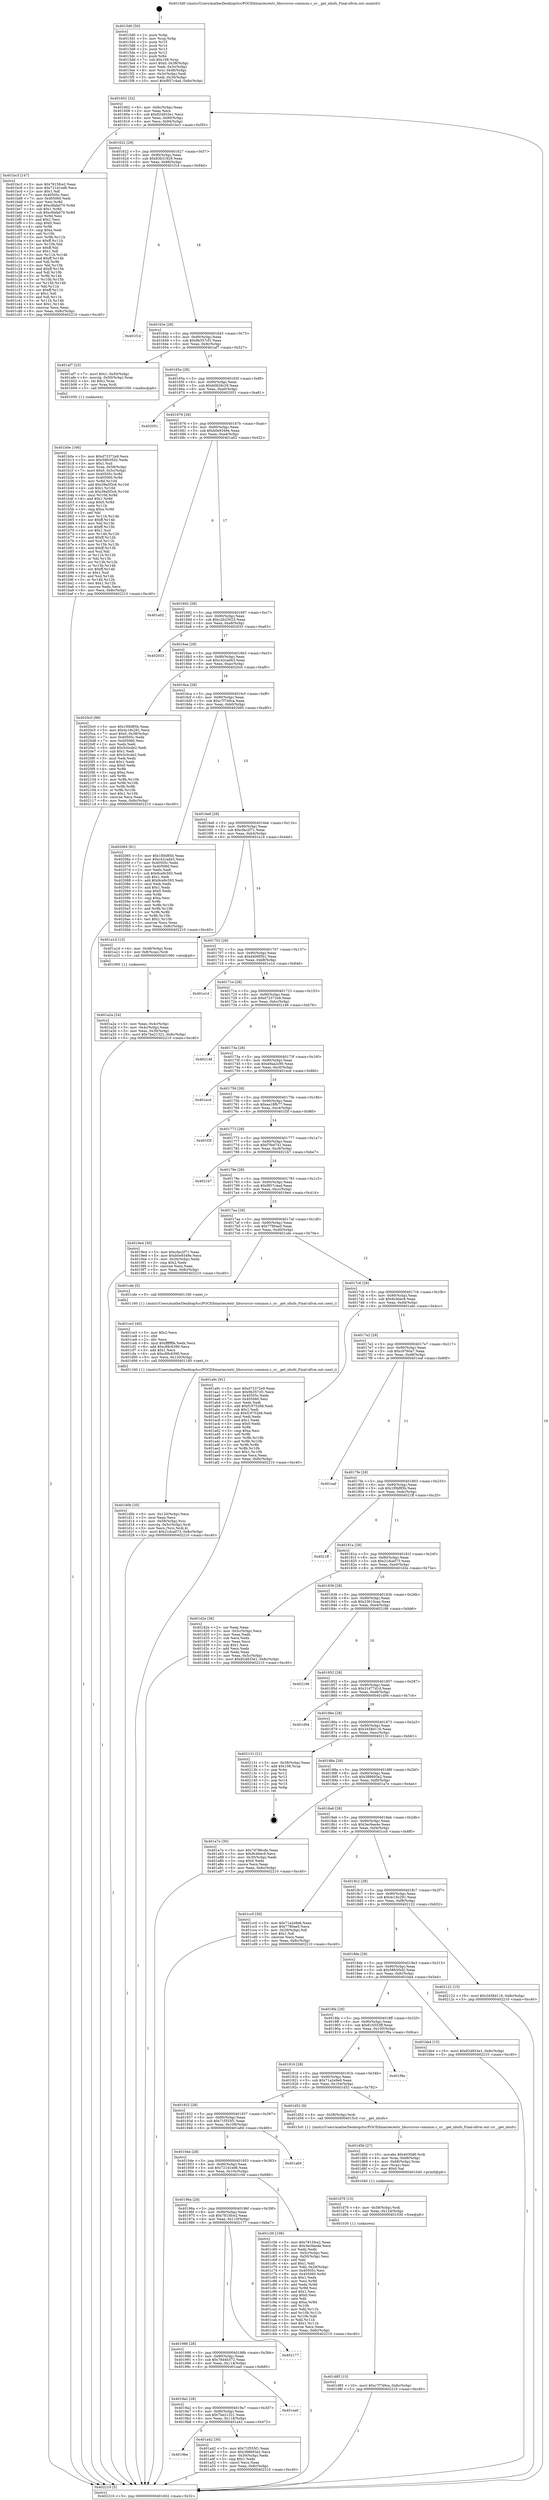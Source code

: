 digraph "0x4015d0" {
  label = "0x4015d0 (/mnt/c/Users/mathe/Desktop/tcc/POCII/binaries/extr_libuvsrcuv-common.c_uv__get_nbufs_Final-ollvm.out::main(0))"
  labelloc = "t"
  node[shape=record]

  Entry [label="",width=0.3,height=0.3,shape=circle,fillcolor=black,style=filled]
  "0x401602" [label="{
     0x401602 [32]\l
     | [instrs]\l
     &nbsp;&nbsp;0x401602 \<+6\>: mov -0x8c(%rbp),%eax\l
     &nbsp;&nbsp;0x401608 \<+2\>: mov %eax,%ecx\l
     &nbsp;&nbsp;0x40160a \<+6\>: sub $0x824833e1,%ecx\l
     &nbsp;&nbsp;0x401610 \<+6\>: mov %eax,-0x90(%rbp)\l
     &nbsp;&nbsp;0x401616 \<+6\>: mov %ecx,-0x94(%rbp)\l
     &nbsp;&nbsp;0x40161c \<+6\>: je 0000000000401bc3 \<main+0x5f3\>\l
  }"]
  "0x401bc3" [label="{
     0x401bc3 [147]\l
     | [instrs]\l
     &nbsp;&nbsp;0x401bc3 \<+5\>: mov $0x7815fce2,%eax\l
     &nbsp;&nbsp;0x401bc8 \<+5\>: mov $0x721d1ed6,%ecx\l
     &nbsp;&nbsp;0x401bcd \<+2\>: mov $0x1,%dl\l
     &nbsp;&nbsp;0x401bcf \<+7\>: mov 0x40505c,%esi\l
     &nbsp;&nbsp;0x401bd6 \<+7\>: mov 0x405060,%edi\l
     &nbsp;&nbsp;0x401bdd \<+3\>: mov %esi,%r8d\l
     &nbsp;&nbsp;0x401be0 \<+7\>: add $0xc6bfa070,%r8d\l
     &nbsp;&nbsp;0x401be7 \<+4\>: sub $0x1,%r8d\l
     &nbsp;&nbsp;0x401beb \<+7\>: sub $0xc6bfa070,%r8d\l
     &nbsp;&nbsp;0x401bf2 \<+4\>: imul %r8d,%esi\l
     &nbsp;&nbsp;0x401bf6 \<+3\>: and $0x1,%esi\l
     &nbsp;&nbsp;0x401bf9 \<+3\>: cmp $0x0,%esi\l
     &nbsp;&nbsp;0x401bfc \<+4\>: sete %r9b\l
     &nbsp;&nbsp;0x401c00 \<+3\>: cmp $0xa,%edi\l
     &nbsp;&nbsp;0x401c03 \<+4\>: setl %r10b\l
     &nbsp;&nbsp;0x401c07 \<+3\>: mov %r9b,%r11b\l
     &nbsp;&nbsp;0x401c0a \<+4\>: xor $0xff,%r11b\l
     &nbsp;&nbsp;0x401c0e \<+3\>: mov %r10b,%bl\l
     &nbsp;&nbsp;0x401c11 \<+3\>: xor $0xff,%bl\l
     &nbsp;&nbsp;0x401c14 \<+3\>: xor $0x1,%dl\l
     &nbsp;&nbsp;0x401c17 \<+3\>: mov %r11b,%r14b\l
     &nbsp;&nbsp;0x401c1a \<+4\>: and $0xff,%r14b\l
     &nbsp;&nbsp;0x401c1e \<+3\>: and %dl,%r9b\l
     &nbsp;&nbsp;0x401c21 \<+3\>: mov %bl,%r15b\l
     &nbsp;&nbsp;0x401c24 \<+4\>: and $0xff,%r15b\l
     &nbsp;&nbsp;0x401c28 \<+3\>: and %dl,%r10b\l
     &nbsp;&nbsp;0x401c2b \<+3\>: or %r9b,%r14b\l
     &nbsp;&nbsp;0x401c2e \<+3\>: or %r10b,%r15b\l
     &nbsp;&nbsp;0x401c31 \<+3\>: xor %r15b,%r14b\l
     &nbsp;&nbsp;0x401c34 \<+3\>: or %bl,%r11b\l
     &nbsp;&nbsp;0x401c37 \<+4\>: xor $0xff,%r11b\l
     &nbsp;&nbsp;0x401c3b \<+3\>: or $0x1,%dl\l
     &nbsp;&nbsp;0x401c3e \<+3\>: and %dl,%r11b\l
     &nbsp;&nbsp;0x401c41 \<+3\>: or %r11b,%r14b\l
     &nbsp;&nbsp;0x401c44 \<+4\>: test $0x1,%r14b\l
     &nbsp;&nbsp;0x401c48 \<+3\>: cmovne %ecx,%eax\l
     &nbsp;&nbsp;0x401c4b \<+6\>: mov %eax,-0x8c(%rbp)\l
     &nbsp;&nbsp;0x401c51 \<+5\>: jmp 0000000000402210 \<main+0xc40\>\l
  }"]
  "0x401622" [label="{
     0x401622 [28]\l
     | [instrs]\l
     &nbsp;&nbsp;0x401622 \<+5\>: jmp 0000000000401627 \<main+0x57\>\l
     &nbsp;&nbsp;0x401627 \<+6\>: mov -0x90(%rbp),%eax\l
     &nbsp;&nbsp;0x40162d \<+5\>: sub $0x83b31829,%eax\l
     &nbsp;&nbsp;0x401632 \<+6\>: mov %eax,-0x98(%rbp)\l
     &nbsp;&nbsp;0x401638 \<+6\>: je 0000000000401f1d \<main+0x94d\>\l
  }"]
  Exit [label="",width=0.3,height=0.3,shape=circle,fillcolor=black,style=filled,peripheries=2]
  "0x401f1d" [label="{
     0x401f1d\l
  }", style=dashed]
  "0x40163e" [label="{
     0x40163e [28]\l
     | [instrs]\l
     &nbsp;&nbsp;0x40163e \<+5\>: jmp 0000000000401643 \<main+0x73\>\l
     &nbsp;&nbsp;0x401643 \<+6\>: mov -0x90(%rbp),%eax\l
     &nbsp;&nbsp;0x401649 \<+5\>: sub $0x9b357cf1,%eax\l
     &nbsp;&nbsp;0x40164e \<+6\>: mov %eax,-0x9c(%rbp)\l
     &nbsp;&nbsp;0x401654 \<+6\>: je 0000000000401af7 \<main+0x527\>\l
  }"]
  "0x401d85" [label="{
     0x401d85 [15]\l
     | [instrs]\l
     &nbsp;&nbsp;0x401d85 \<+10\>: movl $0xc7f749ca,-0x8c(%rbp)\l
     &nbsp;&nbsp;0x401d8f \<+5\>: jmp 0000000000402210 \<main+0xc40\>\l
  }"]
  "0x401af7" [label="{
     0x401af7 [23]\l
     | [instrs]\l
     &nbsp;&nbsp;0x401af7 \<+7\>: movl $0x1,-0x50(%rbp)\l
     &nbsp;&nbsp;0x401afe \<+4\>: movslq -0x50(%rbp),%rax\l
     &nbsp;&nbsp;0x401b02 \<+4\>: shl $0x2,%rax\l
     &nbsp;&nbsp;0x401b06 \<+3\>: mov %rax,%rdi\l
     &nbsp;&nbsp;0x401b09 \<+5\>: call 0000000000401050 \<malloc@plt\>\l
     | [calls]\l
     &nbsp;&nbsp;0x401050 \{1\} (unknown)\l
  }"]
  "0x40165a" [label="{
     0x40165a [28]\l
     | [instrs]\l
     &nbsp;&nbsp;0x40165a \<+5\>: jmp 000000000040165f \<main+0x8f\>\l
     &nbsp;&nbsp;0x40165f \<+6\>: mov -0x90(%rbp),%eax\l
     &nbsp;&nbsp;0x401665 \<+5\>: sub $0xb0626c29,%eax\l
     &nbsp;&nbsp;0x40166a \<+6\>: mov %eax,-0xa0(%rbp)\l
     &nbsp;&nbsp;0x401670 \<+6\>: je 0000000000402051 \<main+0xa81\>\l
  }"]
  "0x401d76" [label="{
     0x401d76 [15]\l
     | [instrs]\l
     &nbsp;&nbsp;0x401d76 \<+4\>: mov -0x58(%rbp),%rdi\l
     &nbsp;&nbsp;0x401d7a \<+6\>: mov %eax,-0x124(%rbp)\l
     &nbsp;&nbsp;0x401d80 \<+5\>: call 0000000000401030 \<free@plt\>\l
     | [calls]\l
     &nbsp;&nbsp;0x401030 \{1\} (unknown)\l
  }"]
  "0x402051" [label="{
     0x402051\l
  }", style=dashed]
  "0x401676" [label="{
     0x401676 [28]\l
     | [instrs]\l
     &nbsp;&nbsp;0x401676 \<+5\>: jmp 000000000040167b \<main+0xab\>\l
     &nbsp;&nbsp;0x40167b \<+6\>: mov -0x90(%rbp),%eax\l
     &nbsp;&nbsp;0x401681 \<+5\>: sub $0xb0e9349e,%eax\l
     &nbsp;&nbsp;0x401686 \<+6\>: mov %eax,-0xa4(%rbp)\l
     &nbsp;&nbsp;0x40168c \<+6\>: je 0000000000401a02 \<main+0x432\>\l
  }"]
  "0x401d5b" [label="{
     0x401d5b [27]\l
     | [instrs]\l
     &nbsp;&nbsp;0x401d5b \<+10\>: movabs $0x4030d6,%rdi\l
     &nbsp;&nbsp;0x401d65 \<+4\>: mov %rax,-0x68(%rbp)\l
     &nbsp;&nbsp;0x401d69 \<+4\>: mov -0x68(%rbp),%rax\l
     &nbsp;&nbsp;0x401d6d \<+2\>: mov (%rax),%esi\l
     &nbsp;&nbsp;0x401d6f \<+2\>: mov $0x0,%al\l
     &nbsp;&nbsp;0x401d71 \<+5\>: call 0000000000401040 \<printf@plt\>\l
     | [calls]\l
     &nbsp;&nbsp;0x401040 \{1\} (unknown)\l
  }"]
  "0x401a02" [label="{
     0x401a02\l
  }", style=dashed]
  "0x401692" [label="{
     0x401692 [28]\l
     | [instrs]\l
     &nbsp;&nbsp;0x401692 \<+5\>: jmp 0000000000401697 \<main+0xc7\>\l
     &nbsp;&nbsp;0x401697 \<+6\>: mov -0x90(%rbp),%eax\l
     &nbsp;&nbsp;0x40169d \<+5\>: sub $0xc2b25023,%eax\l
     &nbsp;&nbsp;0x4016a2 \<+6\>: mov %eax,-0xa8(%rbp)\l
     &nbsp;&nbsp;0x4016a8 \<+6\>: je 0000000000402033 \<main+0xa63\>\l
  }"]
  "0x401d0b" [label="{
     0x401d0b [35]\l
     | [instrs]\l
     &nbsp;&nbsp;0x401d0b \<+6\>: mov -0x120(%rbp),%ecx\l
     &nbsp;&nbsp;0x401d11 \<+3\>: imul %eax,%ecx\l
     &nbsp;&nbsp;0x401d14 \<+4\>: mov -0x58(%rbp),%rsi\l
     &nbsp;&nbsp;0x401d18 \<+4\>: movslq -0x5c(%rbp),%rdi\l
     &nbsp;&nbsp;0x401d1c \<+3\>: mov %ecx,(%rsi,%rdi,4)\l
     &nbsp;&nbsp;0x401d1f \<+10\>: movl $0x21dca073,-0x8c(%rbp)\l
     &nbsp;&nbsp;0x401d29 \<+5\>: jmp 0000000000402210 \<main+0xc40\>\l
  }"]
  "0x402033" [label="{
     0x402033\l
  }", style=dashed]
  "0x4016ae" [label="{
     0x4016ae [28]\l
     | [instrs]\l
     &nbsp;&nbsp;0x4016ae \<+5\>: jmp 00000000004016b3 \<main+0xe3\>\l
     &nbsp;&nbsp;0x4016b3 \<+6\>: mov -0x90(%rbp),%eax\l
     &nbsp;&nbsp;0x4016b9 \<+5\>: sub $0xc42cad43,%eax\l
     &nbsp;&nbsp;0x4016be \<+6\>: mov %eax,-0xac(%rbp)\l
     &nbsp;&nbsp;0x4016c4 \<+6\>: je 00000000004020c0 \<main+0xaf0\>\l
  }"]
  "0x401ce3" [label="{
     0x401ce3 [40]\l
     | [instrs]\l
     &nbsp;&nbsp;0x401ce3 \<+5\>: mov $0x2,%ecx\l
     &nbsp;&nbsp;0x401ce8 \<+1\>: cltd\l
     &nbsp;&nbsp;0x401ce9 \<+2\>: idiv %ecx\l
     &nbsp;&nbsp;0x401ceb \<+6\>: imul $0xfffffffe,%edx,%ecx\l
     &nbsp;&nbsp;0x401cf1 \<+6\>: add $0xc89c6390,%ecx\l
     &nbsp;&nbsp;0x401cf7 \<+3\>: add $0x1,%ecx\l
     &nbsp;&nbsp;0x401cfa \<+6\>: sub $0xc89c6390,%ecx\l
     &nbsp;&nbsp;0x401d00 \<+6\>: mov %ecx,-0x120(%rbp)\l
     &nbsp;&nbsp;0x401d06 \<+5\>: call 0000000000401160 \<next_i\>\l
     | [calls]\l
     &nbsp;&nbsp;0x401160 \{1\} (/mnt/c/Users/mathe/Desktop/tcc/POCII/binaries/extr_libuvsrcuv-common.c_uv__get_nbufs_Final-ollvm.out::next_i)\l
  }"]
  "0x4020c0" [label="{
     0x4020c0 [98]\l
     | [instrs]\l
     &nbsp;&nbsp;0x4020c0 \<+5\>: mov $0x1f0bf85b,%eax\l
     &nbsp;&nbsp;0x4020c5 \<+5\>: mov $0x4c16c291,%ecx\l
     &nbsp;&nbsp;0x4020ca \<+7\>: movl $0x0,-0x38(%rbp)\l
     &nbsp;&nbsp;0x4020d1 \<+7\>: mov 0x40505c,%edx\l
     &nbsp;&nbsp;0x4020d8 \<+7\>: mov 0x405060,%esi\l
     &nbsp;&nbsp;0x4020df \<+2\>: mov %edx,%edi\l
     &nbsp;&nbsp;0x4020e1 \<+6\>: add $0x5c0cde2,%edi\l
     &nbsp;&nbsp;0x4020e7 \<+3\>: sub $0x1,%edi\l
     &nbsp;&nbsp;0x4020ea \<+6\>: sub $0x5c0cde2,%edi\l
     &nbsp;&nbsp;0x4020f0 \<+3\>: imul %edi,%edx\l
     &nbsp;&nbsp;0x4020f3 \<+3\>: and $0x1,%edx\l
     &nbsp;&nbsp;0x4020f6 \<+3\>: cmp $0x0,%edx\l
     &nbsp;&nbsp;0x4020f9 \<+4\>: sete %r8b\l
     &nbsp;&nbsp;0x4020fd \<+3\>: cmp $0xa,%esi\l
     &nbsp;&nbsp;0x402100 \<+4\>: setl %r9b\l
     &nbsp;&nbsp;0x402104 \<+3\>: mov %r8b,%r10b\l
     &nbsp;&nbsp;0x402107 \<+3\>: and %r9b,%r10b\l
     &nbsp;&nbsp;0x40210a \<+3\>: xor %r9b,%r8b\l
     &nbsp;&nbsp;0x40210d \<+3\>: or %r8b,%r10b\l
     &nbsp;&nbsp;0x402110 \<+4\>: test $0x1,%r10b\l
     &nbsp;&nbsp;0x402114 \<+3\>: cmovne %ecx,%eax\l
     &nbsp;&nbsp;0x402117 \<+6\>: mov %eax,-0x8c(%rbp)\l
     &nbsp;&nbsp;0x40211d \<+5\>: jmp 0000000000402210 \<main+0xc40\>\l
  }"]
  "0x4016ca" [label="{
     0x4016ca [28]\l
     | [instrs]\l
     &nbsp;&nbsp;0x4016ca \<+5\>: jmp 00000000004016cf \<main+0xff\>\l
     &nbsp;&nbsp;0x4016cf \<+6\>: mov -0x90(%rbp),%eax\l
     &nbsp;&nbsp;0x4016d5 \<+5\>: sub $0xc7f749ca,%eax\l
     &nbsp;&nbsp;0x4016da \<+6\>: mov %eax,-0xb0(%rbp)\l
     &nbsp;&nbsp;0x4016e0 \<+6\>: je 0000000000402065 \<main+0xa95\>\l
  }"]
  "0x401b0e" [label="{
     0x401b0e [166]\l
     | [instrs]\l
     &nbsp;&nbsp;0x401b0e \<+5\>: mov $0xd72372e9,%ecx\l
     &nbsp;&nbsp;0x401b13 \<+5\>: mov $0x58fc05d2,%edx\l
     &nbsp;&nbsp;0x401b18 \<+3\>: mov $0x1,%sil\l
     &nbsp;&nbsp;0x401b1b \<+4\>: mov %rax,-0x58(%rbp)\l
     &nbsp;&nbsp;0x401b1f \<+7\>: movl $0x0,-0x5c(%rbp)\l
     &nbsp;&nbsp;0x401b26 \<+8\>: mov 0x40505c,%r8d\l
     &nbsp;&nbsp;0x401b2e \<+8\>: mov 0x405060,%r9d\l
     &nbsp;&nbsp;0x401b36 \<+3\>: mov %r8d,%r10d\l
     &nbsp;&nbsp;0x401b39 \<+7\>: add $0x39a5f3c6,%r10d\l
     &nbsp;&nbsp;0x401b40 \<+4\>: sub $0x1,%r10d\l
     &nbsp;&nbsp;0x401b44 \<+7\>: sub $0x39a5f3c6,%r10d\l
     &nbsp;&nbsp;0x401b4b \<+4\>: imul %r10d,%r8d\l
     &nbsp;&nbsp;0x401b4f \<+4\>: and $0x1,%r8d\l
     &nbsp;&nbsp;0x401b53 \<+4\>: cmp $0x0,%r8d\l
     &nbsp;&nbsp;0x401b57 \<+4\>: sete %r11b\l
     &nbsp;&nbsp;0x401b5b \<+4\>: cmp $0xa,%r9d\l
     &nbsp;&nbsp;0x401b5f \<+3\>: setl %bl\l
     &nbsp;&nbsp;0x401b62 \<+3\>: mov %r11b,%r14b\l
     &nbsp;&nbsp;0x401b65 \<+4\>: xor $0xff,%r14b\l
     &nbsp;&nbsp;0x401b69 \<+3\>: mov %bl,%r15b\l
     &nbsp;&nbsp;0x401b6c \<+4\>: xor $0xff,%r15b\l
     &nbsp;&nbsp;0x401b70 \<+4\>: xor $0x1,%sil\l
     &nbsp;&nbsp;0x401b74 \<+3\>: mov %r14b,%r12b\l
     &nbsp;&nbsp;0x401b77 \<+4\>: and $0xff,%r12b\l
     &nbsp;&nbsp;0x401b7b \<+3\>: and %sil,%r11b\l
     &nbsp;&nbsp;0x401b7e \<+3\>: mov %r15b,%r13b\l
     &nbsp;&nbsp;0x401b81 \<+4\>: and $0xff,%r13b\l
     &nbsp;&nbsp;0x401b85 \<+3\>: and %sil,%bl\l
     &nbsp;&nbsp;0x401b88 \<+3\>: or %r11b,%r12b\l
     &nbsp;&nbsp;0x401b8b \<+3\>: or %bl,%r13b\l
     &nbsp;&nbsp;0x401b8e \<+3\>: xor %r13b,%r12b\l
     &nbsp;&nbsp;0x401b91 \<+3\>: or %r15b,%r14b\l
     &nbsp;&nbsp;0x401b94 \<+4\>: xor $0xff,%r14b\l
     &nbsp;&nbsp;0x401b98 \<+4\>: or $0x1,%sil\l
     &nbsp;&nbsp;0x401b9c \<+3\>: and %sil,%r14b\l
     &nbsp;&nbsp;0x401b9f \<+3\>: or %r14b,%r12b\l
     &nbsp;&nbsp;0x401ba2 \<+4\>: test $0x1,%r12b\l
     &nbsp;&nbsp;0x401ba6 \<+3\>: cmovne %edx,%ecx\l
     &nbsp;&nbsp;0x401ba9 \<+6\>: mov %ecx,-0x8c(%rbp)\l
     &nbsp;&nbsp;0x401baf \<+5\>: jmp 0000000000402210 \<main+0xc40\>\l
  }"]
  "0x402065" [label="{
     0x402065 [91]\l
     | [instrs]\l
     &nbsp;&nbsp;0x402065 \<+5\>: mov $0x1f0bf85b,%eax\l
     &nbsp;&nbsp;0x40206a \<+5\>: mov $0xc42cad43,%ecx\l
     &nbsp;&nbsp;0x40206f \<+7\>: mov 0x40505c,%edx\l
     &nbsp;&nbsp;0x402076 \<+7\>: mov 0x405060,%esi\l
     &nbsp;&nbsp;0x40207d \<+2\>: mov %edx,%edi\l
     &nbsp;&nbsp;0x40207f \<+6\>: sub $0x9ce9c593,%edi\l
     &nbsp;&nbsp;0x402085 \<+3\>: sub $0x1,%edi\l
     &nbsp;&nbsp;0x402088 \<+6\>: add $0x9ce9c593,%edi\l
     &nbsp;&nbsp;0x40208e \<+3\>: imul %edi,%edx\l
     &nbsp;&nbsp;0x402091 \<+3\>: and $0x1,%edx\l
     &nbsp;&nbsp;0x402094 \<+3\>: cmp $0x0,%edx\l
     &nbsp;&nbsp;0x402097 \<+4\>: sete %r8b\l
     &nbsp;&nbsp;0x40209b \<+3\>: cmp $0xa,%esi\l
     &nbsp;&nbsp;0x40209e \<+4\>: setl %r9b\l
     &nbsp;&nbsp;0x4020a2 \<+3\>: mov %r8b,%r10b\l
     &nbsp;&nbsp;0x4020a5 \<+3\>: and %r9b,%r10b\l
     &nbsp;&nbsp;0x4020a8 \<+3\>: xor %r9b,%r8b\l
     &nbsp;&nbsp;0x4020ab \<+3\>: or %r8b,%r10b\l
     &nbsp;&nbsp;0x4020ae \<+4\>: test $0x1,%r10b\l
     &nbsp;&nbsp;0x4020b2 \<+3\>: cmovne %ecx,%eax\l
     &nbsp;&nbsp;0x4020b5 \<+6\>: mov %eax,-0x8c(%rbp)\l
     &nbsp;&nbsp;0x4020bb \<+5\>: jmp 0000000000402210 \<main+0xc40\>\l
  }"]
  "0x4016e6" [label="{
     0x4016e6 [28]\l
     | [instrs]\l
     &nbsp;&nbsp;0x4016e6 \<+5\>: jmp 00000000004016eb \<main+0x11b\>\l
     &nbsp;&nbsp;0x4016eb \<+6\>: mov -0x90(%rbp),%eax\l
     &nbsp;&nbsp;0x4016f1 \<+5\>: sub $0xcfac2f71,%eax\l
     &nbsp;&nbsp;0x4016f6 \<+6\>: mov %eax,-0xb4(%rbp)\l
     &nbsp;&nbsp;0x4016fc \<+6\>: je 0000000000401a1d \<main+0x44d\>\l
  }"]
  "0x4019be" [label="{
     0x4019be\l
  }", style=dashed]
  "0x401a1d" [label="{
     0x401a1d [13]\l
     | [instrs]\l
     &nbsp;&nbsp;0x401a1d \<+4\>: mov -0x48(%rbp),%rax\l
     &nbsp;&nbsp;0x401a21 \<+4\>: mov 0x8(%rax),%rdi\l
     &nbsp;&nbsp;0x401a25 \<+5\>: call 0000000000401060 \<atoi@plt\>\l
     | [calls]\l
     &nbsp;&nbsp;0x401060 \{1\} (unknown)\l
  }"]
  "0x401702" [label="{
     0x401702 [28]\l
     | [instrs]\l
     &nbsp;&nbsp;0x401702 \<+5\>: jmp 0000000000401707 \<main+0x137\>\l
     &nbsp;&nbsp;0x401707 \<+6\>: mov -0x90(%rbp),%eax\l
     &nbsp;&nbsp;0x40170d \<+5\>: sub $0xd406f5b1,%eax\l
     &nbsp;&nbsp;0x401712 \<+6\>: mov %eax,-0xb8(%rbp)\l
     &nbsp;&nbsp;0x401718 \<+6\>: je 0000000000401e1d \<main+0x84d\>\l
  }"]
  "0x401a42" [label="{
     0x401a42 [30]\l
     | [instrs]\l
     &nbsp;&nbsp;0x401a42 \<+5\>: mov $0x71f555f1,%eax\l
     &nbsp;&nbsp;0x401a47 \<+5\>: mov $0x388693e2,%ecx\l
     &nbsp;&nbsp;0x401a4c \<+3\>: mov -0x30(%rbp),%edx\l
     &nbsp;&nbsp;0x401a4f \<+3\>: cmp $0x1,%edx\l
     &nbsp;&nbsp;0x401a52 \<+3\>: cmovl %ecx,%eax\l
     &nbsp;&nbsp;0x401a55 \<+6\>: mov %eax,-0x8c(%rbp)\l
     &nbsp;&nbsp;0x401a5b \<+5\>: jmp 0000000000402210 \<main+0xc40\>\l
  }"]
  "0x401e1d" [label="{
     0x401e1d\l
  }", style=dashed]
  "0x40171e" [label="{
     0x40171e [28]\l
     | [instrs]\l
     &nbsp;&nbsp;0x40171e \<+5\>: jmp 0000000000401723 \<main+0x153\>\l
     &nbsp;&nbsp;0x401723 \<+6\>: mov -0x90(%rbp),%eax\l
     &nbsp;&nbsp;0x401729 \<+5\>: sub $0xd72372e9,%eax\l
     &nbsp;&nbsp;0x40172e \<+6\>: mov %eax,-0xbc(%rbp)\l
     &nbsp;&nbsp;0x401734 \<+6\>: je 0000000000402146 \<main+0xb76\>\l
  }"]
  "0x4019a2" [label="{
     0x4019a2 [28]\l
     | [instrs]\l
     &nbsp;&nbsp;0x4019a2 \<+5\>: jmp 00000000004019a7 \<main+0x3d7\>\l
     &nbsp;&nbsp;0x4019a7 \<+6\>: mov -0x90(%rbp),%eax\l
     &nbsp;&nbsp;0x4019ad \<+5\>: sub $0x7be21321,%eax\l
     &nbsp;&nbsp;0x4019b2 \<+6\>: mov %eax,-0x118(%rbp)\l
     &nbsp;&nbsp;0x4019b8 \<+6\>: je 0000000000401a42 \<main+0x472\>\l
  }"]
  "0x402146" [label="{
     0x402146\l
  }", style=dashed]
  "0x40173a" [label="{
     0x40173a [28]\l
     | [instrs]\l
     &nbsp;&nbsp;0x40173a \<+5\>: jmp 000000000040173f \<main+0x16f\>\l
     &nbsp;&nbsp;0x40173f \<+6\>: mov -0x90(%rbp),%eax\l
     &nbsp;&nbsp;0x401745 \<+5\>: sub $0xe9aa2c90,%eax\l
     &nbsp;&nbsp;0x40174a \<+6\>: mov %eax,-0xc0(%rbp)\l
     &nbsp;&nbsp;0x401750 \<+6\>: je 0000000000401ecd \<main+0x8fd\>\l
  }"]
  "0x401ea0" [label="{
     0x401ea0\l
  }", style=dashed]
  "0x401ecd" [label="{
     0x401ecd\l
  }", style=dashed]
  "0x401756" [label="{
     0x401756 [28]\l
     | [instrs]\l
     &nbsp;&nbsp;0x401756 \<+5\>: jmp 000000000040175b \<main+0x18b\>\l
     &nbsp;&nbsp;0x40175b \<+6\>: mov -0x90(%rbp),%eax\l
     &nbsp;&nbsp;0x401761 \<+5\>: sub $0xea18fb77,%eax\l
     &nbsp;&nbsp;0x401766 \<+6\>: mov %eax,-0xc4(%rbp)\l
     &nbsp;&nbsp;0x40176c \<+6\>: je 0000000000401f3f \<main+0x96f\>\l
  }"]
  "0x401986" [label="{
     0x401986 [28]\l
     | [instrs]\l
     &nbsp;&nbsp;0x401986 \<+5\>: jmp 000000000040198b \<main+0x3bb\>\l
     &nbsp;&nbsp;0x40198b \<+6\>: mov -0x90(%rbp),%eax\l
     &nbsp;&nbsp;0x401991 \<+5\>: sub $0x78d4b372,%eax\l
     &nbsp;&nbsp;0x401996 \<+6\>: mov %eax,-0x114(%rbp)\l
     &nbsp;&nbsp;0x40199c \<+6\>: je 0000000000401ea0 \<main+0x8d0\>\l
  }"]
  "0x401f3f" [label="{
     0x401f3f\l
  }", style=dashed]
  "0x401772" [label="{
     0x401772 [28]\l
     | [instrs]\l
     &nbsp;&nbsp;0x401772 \<+5\>: jmp 0000000000401777 \<main+0x1a7\>\l
     &nbsp;&nbsp;0x401777 \<+6\>: mov -0x90(%rbp),%eax\l
     &nbsp;&nbsp;0x40177d \<+5\>: sub $0xf7fed741,%eax\l
     &nbsp;&nbsp;0x401782 \<+6\>: mov %eax,-0xc8(%rbp)\l
     &nbsp;&nbsp;0x401788 \<+6\>: je 00000000004021b7 \<main+0xbe7\>\l
  }"]
  "0x402177" [label="{
     0x402177\l
  }", style=dashed]
  "0x4021b7" [label="{
     0x4021b7\l
  }", style=dashed]
  "0x40178e" [label="{
     0x40178e [28]\l
     | [instrs]\l
     &nbsp;&nbsp;0x40178e \<+5\>: jmp 0000000000401793 \<main+0x1c3\>\l
     &nbsp;&nbsp;0x401793 \<+6\>: mov -0x90(%rbp),%eax\l
     &nbsp;&nbsp;0x401799 \<+5\>: sub $0xf857c4ad,%eax\l
     &nbsp;&nbsp;0x40179e \<+6\>: mov %eax,-0xcc(%rbp)\l
     &nbsp;&nbsp;0x4017a4 \<+6\>: je 00000000004019e4 \<main+0x414\>\l
  }"]
  "0x40196a" [label="{
     0x40196a [28]\l
     | [instrs]\l
     &nbsp;&nbsp;0x40196a \<+5\>: jmp 000000000040196f \<main+0x39f\>\l
     &nbsp;&nbsp;0x40196f \<+6\>: mov -0x90(%rbp),%eax\l
     &nbsp;&nbsp;0x401975 \<+5\>: sub $0x7815fce2,%eax\l
     &nbsp;&nbsp;0x40197a \<+6\>: mov %eax,-0x110(%rbp)\l
     &nbsp;&nbsp;0x401980 \<+6\>: je 0000000000402177 \<main+0xba7\>\l
  }"]
  "0x4019e4" [label="{
     0x4019e4 [30]\l
     | [instrs]\l
     &nbsp;&nbsp;0x4019e4 \<+5\>: mov $0xcfac2f71,%eax\l
     &nbsp;&nbsp;0x4019e9 \<+5\>: mov $0xb0e9349e,%ecx\l
     &nbsp;&nbsp;0x4019ee \<+3\>: mov -0x34(%rbp),%edx\l
     &nbsp;&nbsp;0x4019f1 \<+3\>: cmp $0x2,%edx\l
     &nbsp;&nbsp;0x4019f4 \<+3\>: cmovne %ecx,%eax\l
     &nbsp;&nbsp;0x4019f7 \<+6\>: mov %eax,-0x8c(%rbp)\l
     &nbsp;&nbsp;0x4019fd \<+5\>: jmp 0000000000402210 \<main+0xc40\>\l
  }"]
  "0x4017aa" [label="{
     0x4017aa [28]\l
     | [instrs]\l
     &nbsp;&nbsp;0x4017aa \<+5\>: jmp 00000000004017af \<main+0x1df\>\l
     &nbsp;&nbsp;0x4017af \<+6\>: mov -0x90(%rbp),%eax\l
     &nbsp;&nbsp;0x4017b5 \<+5\>: sub $0x7780ae5,%eax\l
     &nbsp;&nbsp;0x4017ba \<+6\>: mov %eax,-0xd0(%rbp)\l
     &nbsp;&nbsp;0x4017c0 \<+6\>: je 0000000000401cde \<main+0x70e\>\l
  }"]
  "0x402210" [label="{
     0x402210 [5]\l
     | [instrs]\l
     &nbsp;&nbsp;0x402210 \<+5\>: jmp 0000000000401602 \<main+0x32\>\l
  }"]
  "0x4015d0" [label="{
     0x4015d0 [50]\l
     | [instrs]\l
     &nbsp;&nbsp;0x4015d0 \<+1\>: push %rbp\l
     &nbsp;&nbsp;0x4015d1 \<+3\>: mov %rsp,%rbp\l
     &nbsp;&nbsp;0x4015d4 \<+2\>: push %r15\l
     &nbsp;&nbsp;0x4015d6 \<+2\>: push %r14\l
     &nbsp;&nbsp;0x4015d8 \<+2\>: push %r13\l
     &nbsp;&nbsp;0x4015da \<+2\>: push %r12\l
     &nbsp;&nbsp;0x4015dc \<+1\>: push %rbx\l
     &nbsp;&nbsp;0x4015dd \<+7\>: sub $0x108,%rsp\l
     &nbsp;&nbsp;0x4015e4 \<+7\>: movl $0x0,-0x38(%rbp)\l
     &nbsp;&nbsp;0x4015eb \<+3\>: mov %edi,-0x3c(%rbp)\l
     &nbsp;&nbsp;0x4015ee \<+4\>: mov %rsi,-0x48(%rbp)\l
     &nbsp;&nbsp;0x4015f2 \<+3\>: mov -0x3c(%rbp),%edi\l
     &nbsp;&nbsp;0x4015f5 \<+3\>: mov %edi,-0x34(%rbp)\l
     &nbsp;&nbsp;0x4015f8 \<+10\>: movl $0xf857c4ad,-0x8c(%rbp)\l
  }"]
  "0x401a2a" [label="{
     0x401a2a [24]\l
     | [instrs]\l
     &nbsp;&nbsp;0x401a2a \<+3\>: mov %eax,-0x4c(%rbp)\l
     &nbsp;&nbsp;0x401a2d \<+3\>: mov -0x4c(%rbp),%eax\l
     &nbsp;&nbsp;0x401a30 \<+3\>: mov %eax,-0x30(%rbp)\l
     &nbsp;&nbsp;0x401a33 \<+10\>: movl $0x7be21321,-0x8c(%rbp)\l
     &nbsp;&nbsp;0x401a3d \<+5\>: jmp 0000000000402210 \<main+0xc40\>\l
  }"]
  "0x401c56" [label="{
     0x401c56 [106]\l
     | [instrs]\l
     &nbsp;&nbsp;0x401c56 \<+5\>: mov $0x7815fce2,%eax\l
     &nbsp;&nbsp;0x401c5b \<+5\>: mov $0x3ec9ae4e,%ecx\l
     &nbsp;&nbsp;0x401c60 \<+2\>: xor %edx,%edx\l
     &nbsp;&nbsp;0x401c62 \<+3\>: mov -0x5c(%rbp),%esi\l
     &nbsp;&nbsp;0x401c65 \<+3\>: cmp -0x50(%rbp),%esi\l
     &nbsp;&nbsp;0x401c68 \<+4\>: setl %dil\l
     &nbsp;&nbsp;0x401c6c \<+4\>: and $0x1,%dil\l
     &nbsp;&nbsp;0x401c70 \<+4\>: mov %dil,-0x29(%rbp)\l
     &nbsp;&nbsp;0x401c74 \<+7\>: mov 0x40505c,%esi\l
     &nbsp;&nbsp;0x401c7b \<+8\>: mov 0x405060,%r8d\l
     &nbsp;&nbsp;0x401c83 \<+3\>: sub $0x1,%edx\l
     &nbsp;&nbsp;0x401c86 \<+3\>: mov %esi,%r9d\l
     &nbsp;&nbsp;0x401c89 \<+3\>: add %edx,%r9d\l
     &nbsp;&nbsp;0x401c8c \<+4\>: imul %r9d,%esi\l
     &nbsp;&nbsp;0x401c90 \<+3\>: and $0x1,%esi\l
     &nbsp;&nbsp;0x401c93 \<+3\>: cmp $0x0,%esi\l
     &nbsp;&nbsp;0x401c96 \<+4\>: sete %dil\l
     &nbsp;&nbsp;0x401c9a \<+4\>: cmp $0xa,%r8d\l
     &nbsp;&nbsp;0x401c9e \<+4\>: setl %r10b\l
     &nbsp;&nbsp;0x401ca2 \<+3\>: mov %dil,%r11b\l
     &nbsp;&nbsp;0x401ca5 \<+3\>: and %r10b,%r11b\l
     &nbsp;&nbsp;0x401ca8 \<+3\>: xor %r10b,%dil\l
     &nbsp;&nbsp;0x401cab \<+3\>: or %dil,%r11b\l
     &nbsp;&nbsp;0x401cae \<+4\>: test $0x1,%r11b\l
     &nbsp;&nbsp;0x401cb2 \<+3\>: cmovne %ecx,%eax\l
     &nbsp;&nbsp;0x401cb5 \<+6\>: mov %eax,-0x8c(%rbp)\l
     &nbsp;&nbsp;0x401cbb \<+5\>: jmp 0000000000402210 \<main+0xc40\>\l
  }"]
  "0x401cde" [label="{
     0x401cde [5]\l
     | [instrs]\l
     &nbsp;&nbsp;0x401cde \<+5\>: call 0000000000401160 \<next_i\>\l
     | [calls]\l
     &nbsp;&nbsp;0x401160 \{1\} (/mnt/c/Users/mathe/Desktop/tcc/POCII/binaries/extr_libuvsrcuv-common.c_uv__get_nbufs_Final-ollvm.out::next_i)\l
  }"]
  "0x4017c6" [label="{
     0x4017c6 [28]\l
     | [instrs]\l
     &nbsp;&nbsp;0x4017c6 \<+5\>: jmp 00000000004017cb \<main+0x1fb\>\l
     &nbsp;&nbsp;0x4017cb \<+6\>: mov -0x90(%rbp),%eax\l
     &nbsp;&nbsp;0x4017d1 \<+5\>: sub $0x9c40ec9,%eax\l
     &nbsp;&nbsp;0x4017d6 \<+6\>: mov %eax,-0xd4(%rbp)\l
     &nbsp;&nbsp;0x4017dc \<+6\>: je 0000000000401a9c \<main+0x4cc\>\l
  }"]
  "0x40194e" [label="{
     0x40194e [28]\l
     | [instrs]\l
     &nbsp;&nbsp;0x40194e \<+5\>: jmp 0000000000401953 \<main+0x383\>\l
     &nbsp;&nbsp;0x401953 \<+6\>: mov -0x90(%rbp),%eax\l
     &nbsp;&nbsp;0x401959 \<+5\>: sub $0x721d1ed6,%eax\l
     &nbsp;&nbsp;0x40195e \<+6\>: mov %eax,-0x10c(%rbp)\l
     &nbsp;&nbsp;0x401964 \<+6\>: je 0000000000401c56 \<main+0x686\>\l
  }"]
  "0x401a9c" [label="{
     0x401a9c [91]\l
     | [instrs]\l
     &nbsp;&nbsp;0x401a9c \<+5\>: mov $0xd72372e9,%eax\l
     &nbsp;&nbsp;0x401aa1 \<+5\>: mov $0x9b357cf1,%ecx\l
     &nbsp;&nbsp;0x401aa6 \<+7\>: mov 0x40505c,%edx\l
     &nbsp;&nbsp;0x401aad \<+7\>: mov 0x405060,%esi\l
     &nbsp;&nbsp;0x401ab4 \<+2\>: mov %edx,%edi\l
     &nbsp;&nbsp;0x401ab6 \<+6\>: add $0xf1975268,%edi\l
     &nbsp;&nbsp;0x401abc \<+3\>: sub $0x1,%edi\l
     &nbsp;&nbsp;0x401abf \<+6\>: sub $0xf1975268,%edi\l
     &nbsp;&nbsp;0x401ac5 \<+3\>: imul %edi,%edx\l
     &nbsp;&nbsp;0x401ac8 \<+3\>: and $0x1,%edx\l
     &nbsp;&nbsp;0x401acb \<+3\>: cmp $0x0,%edx\l
     &nbsp;&nbsp;0x401ace \<+4\>: sete %r8b\l
     &nbsp;&nbsp;0x401ad2 \<+3\>: cmp $0xa,%esi\l
     &nbsp;&nbsp;0x401ad5 \<+4\>: setl %r9b\l
     &nbsp;&nbsp;0x401ad9 \<+3\>: mov %r8b,%r10b\l
     &nbsp;&nbsp;0x401adc \<+3\>: and %r9b,%r10b\l
     &nbsp;&nbsp;0x401adf \<+3\>: xor %r9b,%r8b\l
     &nbsp;&nbsp;0x401ae2 \<+3\>: or %r8b,%r10b\l
     &nbsp;&nbsp;0x401ae5 \<+4\>: test $0x1,%r10b\l
     &nbsp;&nbsp;0x401ae9 \<+3\>: cmovne %ecx,%eax\l
     &nbsp;&nbsp;0x401aec \<+6\>: mov %eax,-0x8c(%rbp)\l
     &nbsp;&nbsp;0x401af2 \<+5\>: jmp 0000000000402210 \<main+0xc40\>\l
  }"]
  "0x4017e2" [label="{
     0x4017e2 [28]\l
     | [instrs]\l
     &nbsp;&nbsp;0x4017e2 \<+5\>: jmp 00000000004017e7 \<main+0x217\>\l
     &nbsp;&nbsp;0x4017e7 \<+6\>: mov -0x90(%rbp),%eax\l
     &nbsp;&nbsp;0x4017ed \<+5\>: sub $0xc9760a7,%eax\l
     &nbsp;&nbsp;0x4017f2 \<+6\>: mov %eax,-0xd8(%rbp)\l
     &nbsp;&nbsp;0x4017f8 \<+6\>: je 0000000000401eaf \<main+0x8df\>\l
  }"]
  "0x401a60" [label="{
     0x401a60\l
  }", style=dashed]
  "0x401eaf" [label="{
     0x401eaf\l
  }", style=dashed]
  "0x4017fe" [label="{
     0x4017fe [28]\l
     | [instrs]\l
     &nbsp;&nbsp;0x4017fe \<+5\>: jmp 0000000000401803 \<main+0x233\>\l
     &nbsp;&nbsp;0x401803 \<+6\>: mov -0x90(%rbp),%eax\l
     &nbsp;&nbsp;0x401809 \<+5\>: sub $0x1f0bf85b,%eax\l
     &nbsp;&nbsp;0x40180e \<+6\>: mov %eax,-0xdc(%rbp)\l
     &nbsp;&nbsp;0x401814 \<+6\>: je 00000000004021ff \<main+0xc2f\>\l
  }"]
  "0x401932" [label="{
     0x401932 [28]\l
     | [instrs]\l
     &nbsp;&nbsp;0x401932 \<+5\>: jmp 0000000000401937 \<main+0x367\>\l
     &nbsp;&nbsp;0x401937 \<+6\>: mov -0x90(%rbp),%eax\l
     &nbsp;&nbsp;0x40193d \<+5\>: sub $0x71f555f1,%eax\l
     &nbsp;&nbsp;0x401942 \<+6\>: mov %eax,-0x108(%rbp)\l
     &nbsp;&nbsp;0x401948 \<+6\>: je 0000000000401a60 \<main+0x490\>\l
  }"]
  "0x4021ff" [label="{
     0x4021ff\l
  }", style=dashed]
  "0x40181a" [label="{
     0x40181a [28]\l
     | [instrs]\l
     &nbsp;&nbsp;0x40181a \<+5\>: jmp 000000000040181f \<main+0x24f\>\l
     &nbsp;&nbsp;0x40181f \<+6\>: mov -0x90(%rbp),%eax\l
     &nbsp;&nbsp;0x401825 \<+5\>: sub $0x21dca073,%eax\l
     &nbsp;&nbsp;0x40182a \<+6\>: mov %eax,-0xe0(%rbp)\l
     &nbsp;&nbsp;0x401830 \<+6\>: je 0000000000401d2e \<main+0x75e\>\l
  }"]
  "0x401d52" [label="{
     0x401d52 [9]\l
     | [instrs]\l
     &nbsp;&nbsp;0x401d52 \<+4\>: mov -0x58(%rbp),%rdi\l
     &nbsp;&nbsp;0x401d56 \<+5\>: call 00000000004015c0 \<uv__get_nbufs\>\l
     | [calls]\l
     &nbsp;&nbsp;0x4015c0 \{1\} (/mnt/c/Users/mathe/Desktop/tcc/POCII/binaries/extr_libuvsrcuv-common.c_uv__get_nbufs_Final-ollvm.out::uv__get_nbufs)\l
  }"]
  "0x401d2e" [label="{
     0x401d2e [36]\l
     | [instrs]\l
     &nbsp;&nbsp;0x401d2e \<+2\>: xor %eax,%eax\l
     &nbsp;&nbsp;0x401d30 \<+3\>: mov -0x5c(%rbp),%ecx\l
     &nbsp;&nbsp;0x401d33 \<+2\>: mov %eax,%edx\l
     &nbsp;&nbsp;0x401d35 \<+2\>: sub %ecx,%edx\l
     &nbsp;&nbsp;0x401d37 \<+2\>: mov %eax,%ecx\l
     &nbsp;&nbsp;0x401d39 \<+3\>: sub $0x1,%ecx\l
     &nbsp;&nbsp;0x401d3c \<+2\>: add %ecx,%edx\l
     &nbsp;&nbsp;0x401d3e \<+2\>: sub %edx,%eax\l
     &nbsp;&nbsp;0x401d40 \<+3\>: mov %eax,-0x5c(%rbp)\l
     &nbsp;&nbsp;0x401d43 \<+10\>: movl $0x824833e1,-0x8c(%rbp)\l
     &nbsp;&nbsp;0x401d4d \<+5\>: jmp 0000000000402210 \<main+0xc40\>\l
  }"]
  "0x401836" [label="{
     0x401836 [28]\l
     | [instrs]\l
     &nbsp;&nbsp;0x401836 \<+5\>: jmp 000000000040183b \<main+0x26b\>\l
     &nbsp;&nbsp;0x40183b \<+6\>: mov -0x90(%rbp),%eax\l
     &nbsp;&nbsp;0x401841 \<+5\>: sub $0x23610caa,%eax\l
     &nbsp;&nbsp;0x401846 \<+6\>: mov %eax,-0xe4(%rbp)\l
     &nbsp;&nbsp;0x40184c \<+6\>: je 0000000000402186 \<main+0xbb6\>\l
  }"]
  "0x401916" [label="{
     0x401916 [28]\l
     | [instrs]\l
     &nbsp;&nbsp;0x401916 \<+5\>: jmp 000000000040191b \<main+0x34b\>\l
     &nbsp;&nbsp;0x40191b \<+6\>: mov -0x90(%rbp),%eax\l
     &nbsp;&nbsp;0x401921 \<+5\>: sub $0x71a2e9e6,%eax\l
     &nbsp;&nbsp;0x401926 \<+6\>: mov %eax,-0x104(%rbp)\l
     &nbsp;&nbsp;0x40192c \<+6\>: je 0000000000401d52 \<main+0x782\>\l
  }"]
  "0x402186" [label="{
     0x402186\l
  }", style=dashed]
  "0x401852" [label="{
     0x401852 [28]\l
     | [instrs]\l
     &nbsp;&nbsp;0x401852 \<+5\>: jmp 0000000000401857 \<main+0x287\>\l
     &nbsp;&nbsp;0x401857 \<+6\>: mov -0x90(%rbp),%eax\l
     &nbsp;&nbsp;0x40185d \<+5\>: sub $0x31d77d1d,%eax\l
     &nbsp;&nbsp;0x401862 \<+6\>: mov %eax,-0xe8(%rbp)\l
     &nbsp;&nbsp;0x401868 \<+6\>: je 0000000000401d94 \<main+0x7c4\>\l
  }"]
  "0x401f9a" [label="{
     0x401f9a\l
  }", style=dashed]
  "0x401d94" [label="{
     0x401d94\l
  }", style=dashed]
  "0x40186e" [label="{
     0x40186e [28]\l
     | [instrs]\l
     &nbsp;&nbsp;0x40186e \<+5\>: jmp 0000000000401873 \<main+0x2a3\>\l
     &nbsp;&nbsp;0x401873 \<+6\>: mov -0x90(%rbp),%eax\l
     &nbsp;&nbsp;0x401879 \<+5\>: sub $0x3458d116,%eax\l
     &nbsp;&nbsp;0x40187e \<+6\>: mov %eax,-0xec(%rbp)\l
     &nbsp;&nbsp;0x401884 \<+6\>: je 0000000000402131 \<main+0xb61\>\l
  }"]
  "0x4018fa" [label="{
     0x4018fa [28]\l
     | [instrs]\l
     &nbsp;&nbsp;0x4018fa \<+5\>: jmp 00000000004018ff \<main+0x32f\>\l
     &nbsp;&nbsp;0x4018ff \<+6\>: mov -0x90(%rbp),%eax\l
     &nbsp;&nbsp;0x401905 \<+5\>: sub $0x616553ff,%eax\l
     &nbsp;&nbsp;0x40190a \<+6\>: mov %eax,-0x100(%rbp)\l
     &nbsp;&nbsp;0x401910 \<+6\>: je 0000000000401f9a \<main+0x9ca\>\l
  }"]
  "0x402131" [label="{
     0x402131 [21]\l
     | [instrs]\l
     &nbsp;&nbsp;0x402131 \<+3\>: mov -0x38(%rbp),%eax\l
     &nbsp;&nbsp;0x402134 \<+7\>: add $0x108,%rsp\l
     &nbsp;&nbsp;0x40213b \<+1\>: pop %rbx\l
     &nbsp;&nbsp;0x40213c \<+2\>: pop %r12\l
     &nbsp;&nbsp;0x40213e \<+2\>: pop %r13\l
     &nbsp;&nbsp;0x402140 \<+2\>: pop %r14\l
     &nbsp;&nbsp;0x402142 \<+2\>: pop %r15\l
     &nbsp;&nbsp;0x402144 \<+1\>: pop %rbp\l
     &nbsp;&nbsp;0x402145 \<+1\>: ret\l
  }"]
  "0x40188a" [label="{
     0x40188a [28]\l
     | [instrs]\l
     &nbsp;&nbsp;0x40188a \<+5\>: jmp 000000000040188f \<main+0x2bf\>\l
     &nbsp;&nbsp;0x40188f \<+6\>: mov -0x90(%rbp),%eax\l
     &nbsp;&nbsp;0x401895 \<+5\>: sub $0x388693e2,%eax\l
     &nbsp;&nbsp;0x40189a \<+6\>: mov %eax,-0xf0(%rbp)\l
     &nbsp;&nbsp;0x4018a0 \<+6\>: je 0000000000401a7e \<main+0x4ae\>\l
  }"]
  "0x401bb4" [label="{
     0x401bb4 [15]\l
     | [instrs]\l
     &nbsp;&nbsp;0x401bb4 \<+10\>: movl $0x824833e1,-0x8c(%rbp)\l
     &nbsp;&nbsp;0x401bbe \<+5\>: jmp 0000000000402210 \<main+0xc40\>\l
  }"]
  "0x401a7e" [label="{
     0x401a7e [30]\l
     | [instrs]\l
     &nbsp;&nbsp;0x401a7e \<+5\>: mov $0x7d786cde,%eax\l
     &nbsp;&nbsp;0x401a83 \<+5\>: mov $0x9c40ec9,%ecx\l
     &nbsp;&nbsp;0x401a88 \<+3\>: mov -0x30(%rbp),%edx\l
     &nbsp;&nbsp;0x401a8b \<+3\>: cmp $0x0,%edx\l
     &nbsp;&nbsp;0x401a8e \<+3\>: cmove %ecx,%eax\l
     &nbsp;&nbsp;0x401a91 \<+6\>: mov %eax,-0x8c(%rbp)\l
     &nbsp;&nbsp;0x401a97 \<+5\>: jmp 0000000000402210 \<main+0xc40\>\l
  }"]
  "0x4018a6" [label="{
     0x4018a6 [28]\l
     | [instrs]\l
     &nbsp;&nbsp;0x4018a6 \<+5\>: jmp 00000000004018ab \<main+0x2db\>\l
     &nbsp;&nbsp;0x4018ab \<+6\>: mov -0x90(%rbp),%eax\l
     &nbsp;&nbsp;0x4018b1 \<+5\>: sub $0x3ec9ae4e,%eax\l
     &nbsp;&nbsp;0x4018b6 \<+6\>: mov %eax,-0xf4(%rbp)\l
     &nbsp;&nbsp;0x4018bc \<+6\>: je 0000000000401cc0 \<main+0x6f0\>\l
  }"]
  "0x4018de" [label="{
     0x4018de [28]\l
     | [instrs]\l
     &nbsp;&nbsp;0x4018de \<+5\>: jmp 00000000004018e3 \<main+0x313\>\l
     &nbsp;&nbsp;0x4018e3 \<+6\>: mov -0x90(%rbp),%eax\l
     &nbsp;&nbsp;0x4018e9 \<+5\>: sub $0x58fc05d2,%eax\l
     &nbsp;&nbsp;0x4018ee \<+6\>: mov %eax,-0xfc(%rbp)\l
     &nbsp;&nbsp;0x4018f4 \<+6\>: je 0000000000401bb4 \<main+0x5e4\>\l
  }"]
  "0x401cc0" [label="{
     0x401cc0 [30]\l
     | [instrs]\l
     &nbsp;&nbsp;0x401cc0 \<+5\>: mov $0x71a2e9e6,%eax\l
     &nbsp;&nbsp;0x401cc5 \<+5\>: mov $0x7780ae5,%ecx\l
     &nbsp;&nbsp;0x401cca \<+3\>: mov -0x29(%rbp),%dl\l
     &nbsp;&nbsp;0x401ccd \<+3\>: test $0x1,%dl\l
     &nbsp;&nbsp;0x401cd0 \<+3\>: cmovne %ecx,%eax\l
     &nbsp;&nbsp;0x401cd3 \<+6\>: mov %eax,-0x8c(%rbp)\l
     &nbsp;&nbsp;0x401cd9 \<+5\>: jmp 0000000000402210 \<main+0xc40\>\l
  }"]
  "0x4018c2" [label="{
     0x4018c2 [28]\l
     | [instrs]\l
     &nbsp;&nbsp;0x4018c2 \<+5\>: jmp 00000000004018c7 \<main+0x2f7\>\l
     &nbsp;&nbsp;0x4018c7 \<+6\>: mov -0x90(%rbp),%eax\l
     &nbsp;&nbsp;0x4018cd \<+5\>: sub $0x4c16c291,%eax\l
     &nbsp;&nbsp;0x4018d2 \<+6\>: mov %eax,-0xf8(%rbp)\l
     &nbsp;&nbsp;0x4018d8 \<+6\>: je 0000000000402122 \<main+0xb52\>\l
  }"]
  "0x402122" [label="{
     0x402122 [15]\l
     | [instrs]\l
     &nbsp;&nbsp;0x402122 \<+10\>: movl $0x3458d116,-0x8c(%rbp)\l
     &nbsp;&nbsp;0x40212c \<+5\>: jmp 0000000000402210 \<main+0xc40\>\l
  }"]
  Entry -> "0x4015d0" [label=" 1"]
  "0x401602" -> "0x401bc3" [label=" 2"]
  "0x401602" -> "0x401622" [label=" 18"]
  "0x402131" -> Exit [label=" 1"]
  "0x401622" -> "0x401f1d" [label=" 0"]
  "0x401622" -> "0x40163e" [label=" 18"]
  "0x402122" -> "0x402210" [label=" 1"]
  "0x40163e" -> "0x401af7" [label=" 1"]
  "0x40163e" -> "0x40165a" [label=" 17"]
  "0x4020c0" -> "0x402210" [label=" 1"]
  "0x40165a" -> "0x402051" [label=" 0"]
  "0x40165a" -> "0x401676" [label=" 17"]
  "0x402065" -> "0x402210" [label=" 1"]
  "0x401676" -> "0x401a02" [label=" 0"]
  "0x401676" -> "0x401692" [label=" 17"]
  "0x401d85" -> "0x402210" [label=" 1"]
  "0x401692" -> "0x402033" [label=" 0"]
  "0x401692" -> "0x4016ae" [label=" 17"]
  "0x401d76" -> "0x401d85" [label=" 1"]
  "0x4016ae" -> "0x4020c0" [label=" 1"]
  "0x4016ae" -> "0x4016ca" [label=" 16"]
  "0x401d5b" -> "0x401d76" [label=" 1"]
  "0x4016ca" -> "0x402065" [label=" 1"]
  "0x4016ca" -> "0x4016e6" [label=" 15"]
  "0x401d52" -> "0x401d5b" [label=" 1"]
  "0x4016e6" -> "0x401a1d" [label=" 1"]
  "0x4016e6" -> "0x401702" [label=" 14"]
  "0x401d2e" -> "0x402210" [label=" 1"]
  "0x401702" -> "0x401e1d" [label=" 0"]
  "0x401702" -> "0x40171e" [label=" 14"]
  "0x401d0b" -> "0x402210" [label=" 1"]
  "0x40171e" -> "0x402146" [label=" 0"]
  "0x40171e" -> "0x40173a" [label=" 14"]
  "0x401cde" -> "0x401ce3" [label=" 1"]
  "0x40173a" -> "0x401ecd" [label=" 0"]
  "0x40173a" -> "0x401756" [label=" 14"]
  "0x401cc0" -> "0x402210" [label=" 2"]
  "0x401756" -> "0x401f3f" [label=" 0"]
  "0x401756" -> "0x401772" [label=" 14"]
  "0x401bc3" -> "0x402210" [label=" 2"]
  "0x401772" -> "0x4021b7" [label=" 0"]
  "0x401772" -> "0x40178e" [label=" 14"]
  "0x401bb4" -> "0x402210" [label=" 1"]
  "0x40178e" -> "0x4019e4" [label=" 1"]
  "0x40178e" -> "0x4017aa" [label=" 13"]
  "0x4019e4" -> "0x402210" [label=" 1"]
  "0x4015d0" -> "0x401602" [label=" 1"]
  "0x402210" -> "0x401602" [label=" 19"]
  "0x401a1d" -> "0x401a2a" [label=" 1"]
  "0x401a2a" -> "0x402210" [label=" 1"]
  "0x401af7" -> "0x401b0e" [label=" 1"]
  "0x4017aa" -> "0x401cde" [label=" 1"]
  "0x4017aa" -> "0x4017c6" [label=" 12"]
  "0x401a9c" -> "0x402210" [label=" 1"]
  "0x4017c6" -> "0x401a9c" [label=" 1"]
  "0x4017c6" -> "0x4017e2" [label=" 11"]
  "0x401a42" -> "0x402210" [label=" 1"]
  "0x4017e2" -> "0x401eaf" [label=" 0"]
  "0x4017e2" -> "0x4017fe" [label=" 11"]
  "0x4019a2" -> "0x4019be" [label=" 0"]
  "0x4017fe" -> "0x4021ff" [label=" 0"]
  "0x4017fe" -> "0x40181a" [label=" 11"]
  "0x401ce3" -> "0x401d0b" [label=" 1"]
  "0x40181a" -> "0x401d2e" [label=" 1"]
  "0x40181a" -> "0x401836" [label=" 10"]
  "0x401986" -> "0x4019a2" [label=" 1"]
  "0x401836" -> "0x402186" [label=" 0"]
  "0x401836" -> "0x401852" [label=" 10"]
  "0x401c56" -> "0x402210" [label=" 2"]
  "0x401852" -> "0x401d94" [label=" 0"]
  "0x401852" -> "0x40186e" [label=" 10"]
  "0x40196a" -> "0x401986" [label=" 1"]
  "0x40186e" -> "0x402131" [label=" 1"]
  "0x40186e" -> "0x40188a" [label=" 9"]
  "0x401b0e" -> "0x402210" [label=" 1"]
  "0x40188a" -> "0x401a7e" [label=" 1"]
  "0x40188a" -> "0x4018a6" [label=" 8"]
  "0x40194e" -> "0x40196a" [label=" 1"]
  "0x4018a6" -> "0x401cc0" [label=" 2"]
  "0x4018a6" -> "0x4018c2" [label=" 6"]
  "0x401a7e" -> "0x402210" [label=" 1"]
  "0x4018c2" -> "0x402122" [label=" 1"]
  "0x4018c2" -> "0x4018de" [label=" 5"]
  "0x40194e" -> "0x401c56" [label=" 2"]
  "0x4018de" -> "0x401bb4" [label=" 1"]
  "0x4018de" -> "0x4018fa" [label=" 4"]
  "0x40196a" -> "0x402177" [label=" 0"]
  "0x4018fa" -> "0x401f9a" [label=" 0"]
  "0x4018fa" -> "0x401916" [label=" 4"]
  "0x401986" -> "0x401ea0" [label=" 0"]
  "0x401916" -> "0x401d52" [label=" 1"]
  "0x401916" -> "0x401932" [label=" 3"]
  "0x4019a2" -> "0x401a42" [label=" 1"]
  "0x401932" -> "0x401a60" [label=" 0"]
  "0x401932" -> "0x40194e" [label=" 3"]
}
